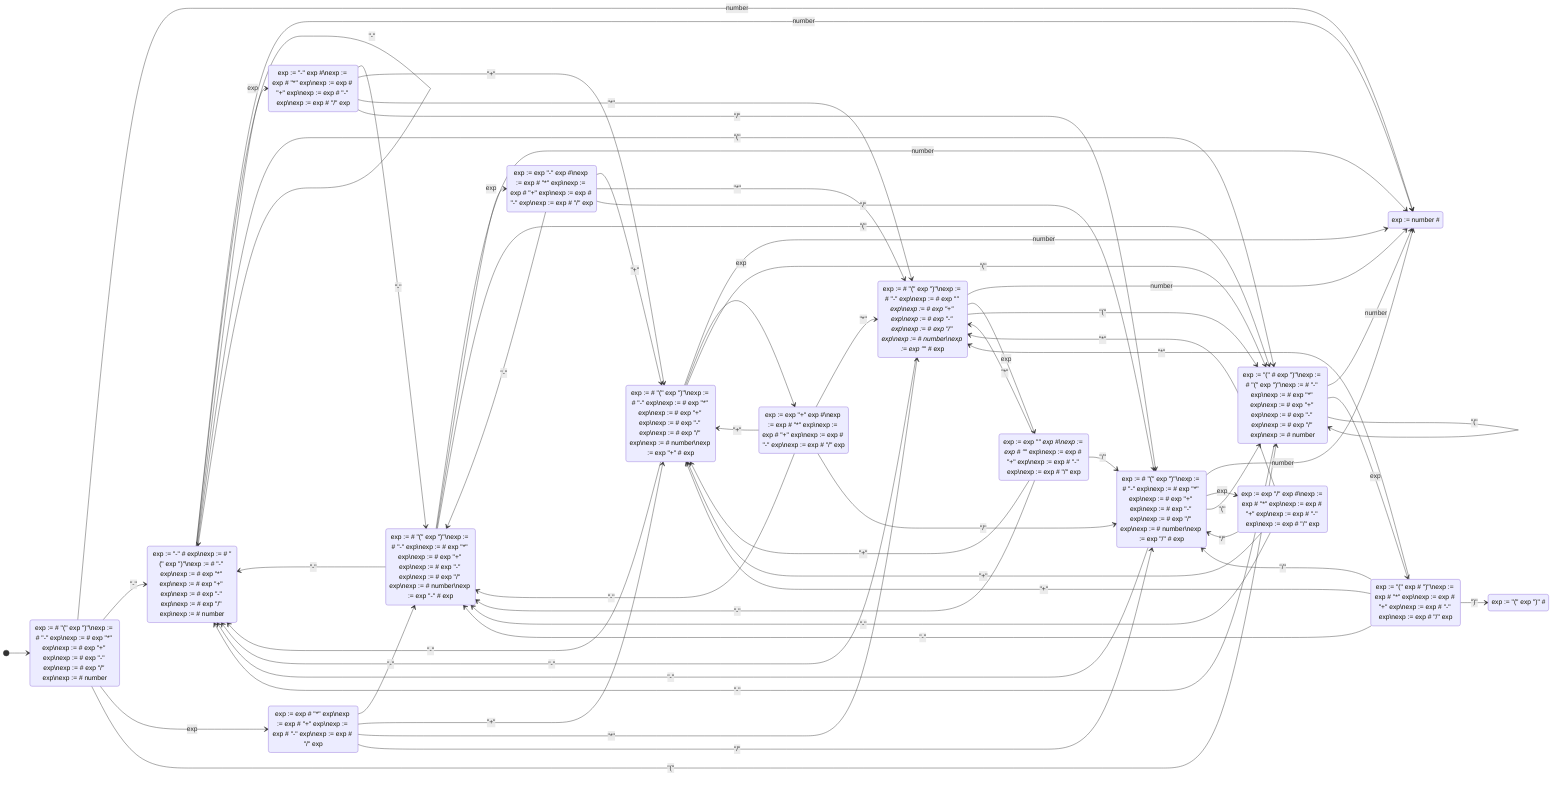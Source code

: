 stateDiagram-v2
direction LR
[*] --> pjejjx
state "exp := # &quot;(&quot; exp &quot;)&quot;\nexp := # &quot;-&quot; exp\nexp := # exp &quot;*&quot; exp\nexp := # exp &quot;+&quot; exp\nexp := # exp &quot;-&quot; exp\nexp := # exp &quot;/&quot; exp\nexp := # number" as pjejjx
pjejjx --> nn6722i: #110;#117;#109;#98;#101;#114;
pjejjx --> nrrqtg0: #34;#45;#34;
pjejjx --> nrxn2yh: #101;#120;#112;
pjejjx --> pufb7ao: #34;#40;#34;
state "exp := number #" as nn6722i
state "exp := &quot;-&quot; # exp\nexp := # &quot;(&quot; exp &quot;)&quot;\nexp := # &quot;-&quot; exp\nexp := # exp &quot;*&quot; exp\nexp := # exp &quot;+&quot; exp\nexp := # exp &quot;-&quot; exp\nexp := # exp &quot;/&quot; exp\nexp := # number" as nrrqtg0
nrrqtg0 --> nn6722i: #110;#117;#109;#98;#101;#114;
nrrqtg0 --> nrrqtg0: #34;#45;#34;
nrrqtg0 --> p5yuny2: #101;#120;#112;
nrrqtg0 --> pufb7ao: #34;#40;#34;
state "exp := exp # &quot;*&quot; exp\nexp := exp # &quot;+&quot; exp\nexp := exp # &quot;-&quot; exp\nexp := exp # &quot;/&quot; exp" as nrxn2yh
nrxn2yh --> n645iu1: #34;#45;#34;
nrxn2yh --> p79pl0p: #34;#43;#34;
nrxn2yh --> nljww1i: #34;#42;#34;
nrxn2yh --> nji0mor: #34;#47;#34;
state "exp := &quot;(&quot; # exp &quot;)&quot;\nexp := # &quot;(&quot; exp &quot;)&quot;\nexp := # &quot;-&quot; exp\nexp := # exp &quot;*&quot; exp\nexp := # exp &quot;+&quot; exp\nexp := # exp &quot;-&quot; exp\nexp := # exp &quot;/&quot; exp\nexp := # number" as pufb7ao
pufb7ao --> nn6722i: #110;#117;#109;#98;#101;#114;
pufb7ao --> nrrqtg0: #34;#45;#34;
pufb7ao --> pfs8fsq: #101;#120;#112;
pufb7ao --> pufb7ao: #34;#40;#34;
state "exp := &quot;-&quot; exp #\nexp := exp # &quot;*&quot; exp\nexp := exp # &quot;+&quot; exp\nexp := exp # &quot;-&quot; exp\nexp := exp # &quot;/&quot; exp" as p5yuny2
p5yuny2 --> n645iu1: #34;#45;#34;
p5yuny2 --> p79pl0p: #34;#43;#34;
p5yuny2 --> nljww1i: #34;#42;#34;
p5yuny2 --> nji0mor: #34;#47;#34;
state "exp := # &quot;(&quot; exp &quot;)&quot;\nexp := # &quot;-&quot; exp\nexp := # exp &quot;*&quot; exp\nexp := # exp &quot;+&quot; exp\nexp := # exp &quot;-&quot; exp\nexp := # exp &quot;/&quot; exp\nexp := # number\nexp := exp &quot;-&quot; # exp" as n645iu1
n645iu1 --> nn6722i: #110;#117;#109;#98;#101;#114;
n645iu1 --> nrrqtg0: #34;#45;#34;
n645iu1 --> nir3ifd: #101;#120;#112;
n645iu1 --> pufb7ao: #34;#40;#34;
state "exp := # &quot;(&quot; exp &quot;)&quot;\nexp := # &quot;-&quot; exp\nexp := # exp &quot;*&quot; exp\nexp := # exp &quot;+&quot; exp\nexp := # exp &quot;-&quot; exp\nexp := # exp &quot;/&quot; exp\nexp := # number\nexp := exp &quot;+&quot; # exp" as p79pl0p
p79pl0p --> nn6722i: #110;#117;#109;#98;#101;#114;
p79pl0p --> nrrqtg0: #34;#45;#34;
p79pl0p --> nia4ngn: #101;#120;#112;
p79pl0p --> pufb7ao: #34;#40;#34;
state "exp := # &quot;(&quot; exp &quot;)&quot;\nexp := # &quot;-&quot; exp\nexp := # exp &quot;*&quot; exp\nexp := # exp &quot;+&quot; exp\nexp := # exp &quot;-&quot; exp\nexp := # exp &quot;/&quot; exp\nexp := # number\nexp := exp &quot;*&quot; # exp" as nljww1i
nljww1i --> nn6722i: #110;#117;#109;#98;#101;#114;
nljww1i --> nrrqtg0: #34;#45;#34;
nljww1i --> ni1n7za: #101;#120;#112;
nljww1i --> pufb7ao: #34;#40;#34;
state "exp := # &quot;(&quot; exp &quot;)&quot;\nexp := # &quot;-&quot; exp\nexp := # exp &quot;*&quot; exp\nexp := # exp &quot;+&quot; exp\nexp := # exp &quot;-&quot; exp\nexp := # exp &quot;/&quot; exp\nexp := # number\nexp := exp &quot;/&quot; # exp" as nji0mor
nji0mor --> nn6722i: #110;#117;#109;#98;#101;#114;
nji0mor --> nrrqtg0: #34;#45;#34;
nji0mor --> nj82de3: #101;#120;#112;
nji0mor --> pufb7ao: #34;#40;#34;
state "exp := &quot;(&quot; exp # &quot;)&quot;\nexp := exp # &quot;*&quot; exp\nexp := exp # &quot;+&quot; exp\nexp := exp # &quot;-&quot; exp\nexp := exp # &quot;/&quot; exp" as pfs8fsq
pfs8fsq --> n645iu1: #34;#45;#34;
pfs8fsq --> pq6mn99: #34;#41;#34;
pfs8fsq --> p79pl0p: #34;#43;#34;
pfs8fsq --> nljww1i: #34;#42;#34;
pfs8fsq --> nji0mor: #34;#47;#34;
state "exp := exp &quot;-&quot; exp #\nexp := exp # &quot;*&quot; exp\nexp := exp # &quot;+&quot; exp\nexp := exp # &quot;-&quot; exp\nexp := exp # &quot;/&quot; exp" as nir3ifd
nir3ifd --> n645iu1: #34;#45;#34;
nir3ifd --> p79pl0p: #34;#43;#34;
nir3ifd --> nljww1i: #34;#42;#34;
nir3ifd --> nji0mor: #34;#47;#34;
state "exp := exp &quot;+&quot; exp #\nexp := exp # &quot;*&quot; exp\nexp := exp # &quot;+&quot; exp\nexp := exp # &quot;-&quot; exp\nexp := exp # &quot;/&quot; exp" as nia4ngn
nia4ngn --> n645iu1: #34;#45;#34;
nia4ngn --> p79pl0p: #34;#43;#34;
nia4ngn --> nljww1i: #34;#42;#34;
nia4ngn --> nji0mor: #34;#47;#34;
state "exp := exp &quot;*&quot; exp #\nexp := exp # &quot;*&quot; exp\nexp := exp # &quot;+&quot; exp\nexp := exp # &quot;-&quot; exp\nexp := exp # &quot;/&quot; exp" as ni1n7za
ni1n7za --> n645iu1: #34;#45;#34;
ni1n7za --> p79pl0p: #34;#43;#34;
ni1n7za --> nljww1i: #34;#42;#34;
ni1n7za --> nji0mor: #34;#47;#34;
state "exp := exp &quot;/&quot; exp #\nexp := exp # &quot;*&quot; exp\nexp := exp # &quot;+&quot; exp\nexp := exp # &quot;-&quot; exp\nexp := exp # &quot;/&quot; exp" as nj82de3
nj82de3 --> n645iu1: #34;#45;#34;
nj82de3 --> p79pl0p: #34;#43;#34;
nj82de3 --> nljww1i: #34;#42;#34;
nj82de3 --> nji0mor: #34;#47;#34;
state "exp := &quot;(&quot; exp &quot;)&quot; #" as pq6mn99